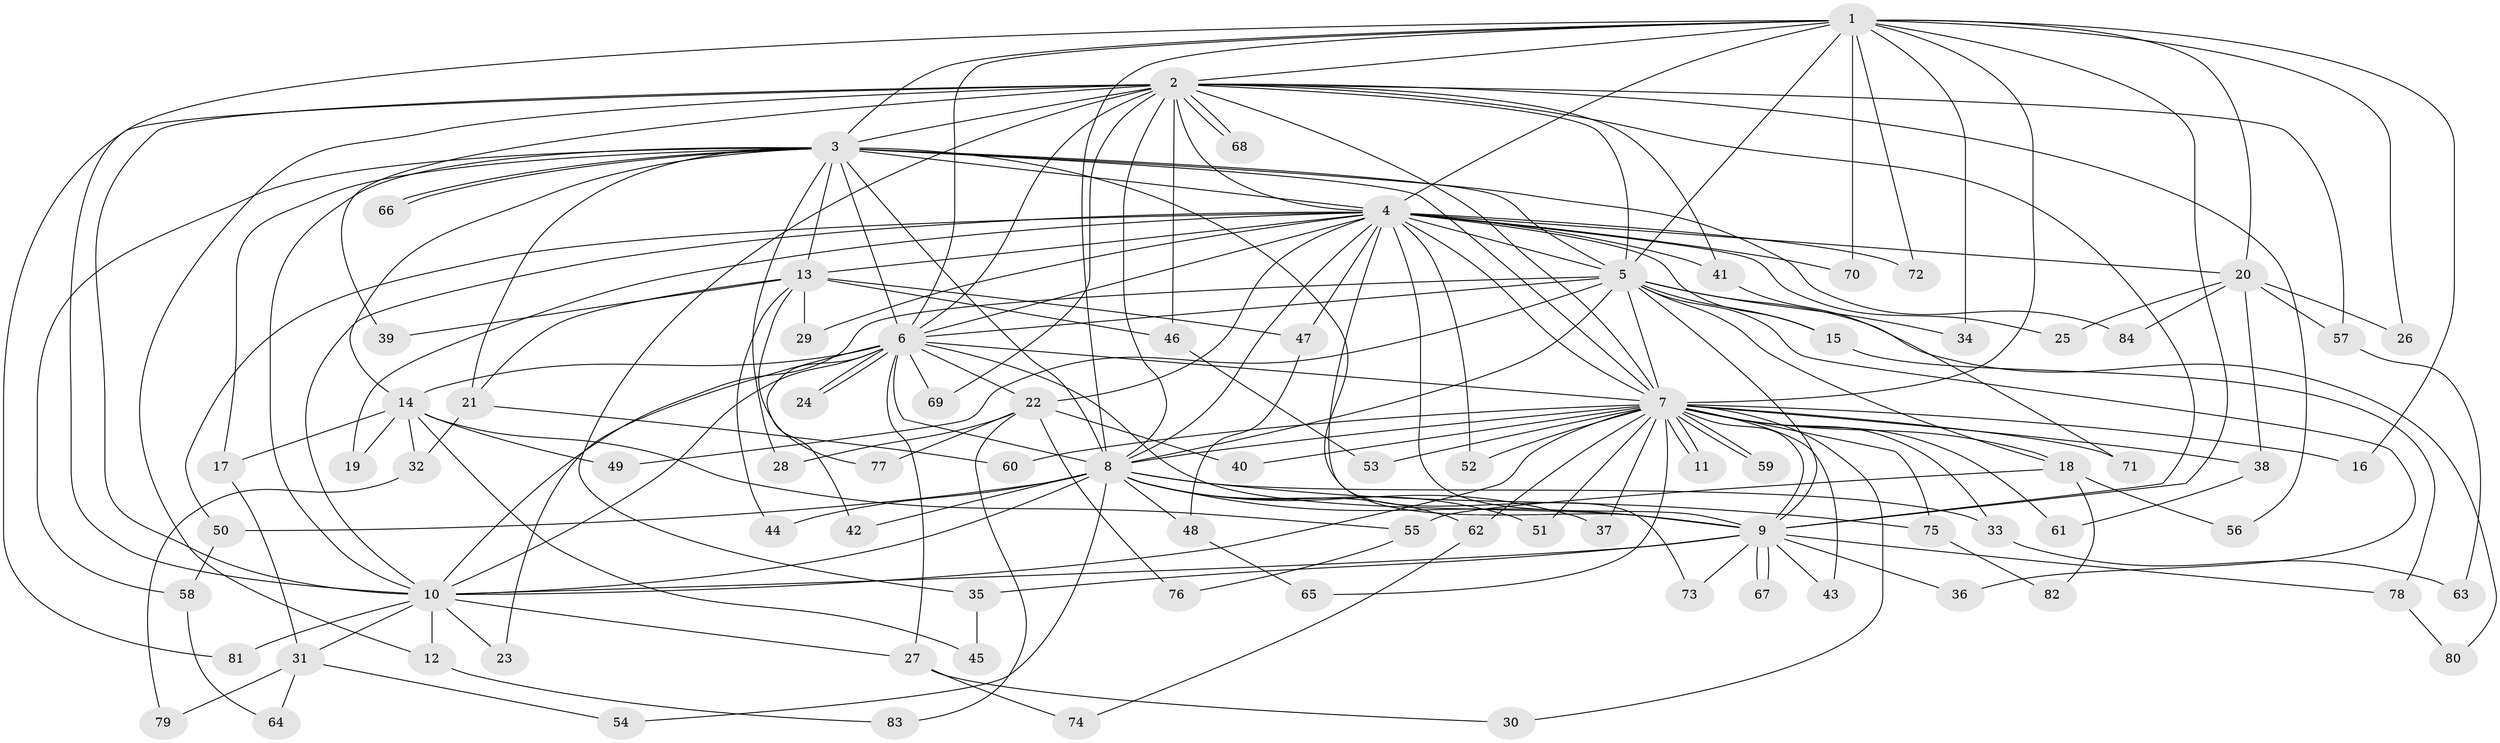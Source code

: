 // coarse degree distribution, {1: 0.2692307692307692, 10: 0.038461538461538464, 7: 0.038461538461538464, 17: 0.038461538461538464, 2: 0.07692307692307693, 8: 0.07692307692307693, 3: 0.07692307692307693, 13: 0.07692307692307693, 4: 0.11538461538461539, 11: 0.07692307692307693, 5: 0.038461538461538464, 6: 0.038461538461538464, 12: 0.038461538461538464}
// Generated by graph-tools (version 1.1) at 2025/36/03/04/25 23:36:25]
// undirected, 84 vertices, 193 edges
graph export_dot {
  node [color=gray90,style=filled];
  1;
  2;
  3;
  4;
  5;
  6;
  7;
  8;
  9;
  10;
  11;
  12;
  13;
  14;
  15;
  16;
  17;
  18;
  19;
  20;
  21;
  22;
  23;
  24;
  25;
  26;
  27;
  28;
  29;
  30;
  31;
  32;
  33;
  34;
  35;
  36;
  37;
  38;
  39;
  40;
  41;
  42;
  43;
  44;
  45;
  46;
  47;
  48;
  49;
  50;
  51;
  52;
  53;
  54;
  55;
  56;
  57;
  58;
  59;
  60;
  61;
  62;
  63;
  64;
  65;
  66;
  67;
  68;
  69;
  70;
  71;
  72;
  73;
  74;
  75;
  76;
  77;
  78;
  79;
  80;
  81;
  82;
  83;
  84;
  1 -- 2;
  1 -- 3;
  1 -- 4;
  1 -- 5;
  1 -- 6;
  1 -- 7;
  1 -- 8;
  1 -- 9;
  1 -- 10;
  1 -- 16;
  1 -- 20;
  1 -- 26;
  1 -- 34;
  1 -- 70;
  1 -- 72;
  2 -- 3;
  2 -- 4;
  2 -- 5;
  2 -- 6;
  2 -- 7;
  2 -- 8;
  2 -- 9;
  2 -- 10;
  2 -- 12;
  2 -- 35;
  2 -- 39;
  2 -- 41;
  2 -- 46;
  2 -- 56;
  2 -- 57;
  2 -- 68;
  2 -- 68;
  2 -- 69;
  2 -- 81;
  3 -- 4;
  3 -- 5;
  3 -- 6;
  3 -- 7;
  3 -- 8;
  3 -- 9;
  3 -- 10;
  3 -- 13;
  3 -- 14;
  3 -- 17;
  3 -- 21;
  3 -- 28;
  3 -- 58;
  3 -- 66;
  3 -- 66;
  3 -- 84;
  4 -- 5;
  4 -- 6;
  4 -- 7;
  4 -- 8;
  4 -- 9;
  4 -- 10;
  4 -- 13;
  4 -- 15;
  4 -- 19;
  4 -- 20;
  4 -- 22;
  4 -- 25;
  4 -- 29;
  4 -- 41;
  4 -- 47;
  4 -- 50;
  4 -- 52;
  4 -- 70;
  4 -- 72;
  4 -- 73;
  5 -- 6;
  5 -- 7;
  5 -- 8;
  5 -- 9;
  5 -- 10;
  5 -- 15;
  5 -- 18;
  5 -- 34;
  5 -- 36;
  5 -- 49;
  5 -- 80;
  6 -- 7;
  6 -- 8;
  6 -- 9;
  6 -- 10;
  6 -- 14;
  6 -- 22;
  6 -- 23;
  6 -- 24;
  6 -- 24;
  6 -- 27;
  6 -- 42;
  6 -- 69;
  7 -- 8;
  7 -- 9;
  7 -- 10;
  7 -- 11;
  7 -- 11;
  7 -- 16;
  7 -- 18;
  7 -- 30;
  7 -- 33;
  7 -- 37;
  7 -- 38;
  7 -- 40;
  7 -- 43;
  7 -- 51;
  7 -- 52;
  7 -- 53;
  7 -- 59;
  7 -- 59;
  7 -- 60;
  7 -- 61;
  7 -- 62;
  7 -- 65;
  7 -- 71;
  7 -- 75;
  8 -- 9;
  8 -- 10;
  8 -- 33;
  8 -- 37;
  8 -- 42;
  8 -- 44;
  8 -- 48;
  8 -- 50;
  8 -- 51;
  8 -- 54;
  8 -- 62;
  8 -- 75;
  9 -- 10;
  9 -- 35;
  9 -- 36;
  9 -- 43;
  9 -- 67;
  9 -- 67;
  9 -- 73;
  9 -- 78;
  10 -- 12;
  10 -- 23;
  10 -- 27;
  10 -- 31;
  10 -- 81;
  12 -- 83;
  13 -- 21;
  13 -- 29;
  13 -- 39;
  13 -- 44;
  13 -- 46;
  13 -- 47;
  13 -- 77;
  14 -- 17;
  14 -- 19;
  14 -- 32;
  14 -- 45;
  14 -- 49;
  14 -- 55;
  15 -- 78;
  17 -- 31;
  18 -- 55;
  18 -- 56;
  18 -- 82;
  20 -- 25;
  20 -- 26;
  20 -- 38;
  20 -- 57;
  20 -- 84;
  21 -- 32;
  21 -- 60;
  22 -- 28;
  22 -- 40;
  22 -- 76;
  22 -- 77;
  22 -- 83;
  27 -- 30;
  27 -- 74;
  31 -- 54;
  31 -- 64;
  31 -- 79;
  32 -- 79;
  33 -- 63;
  35 -- 45;
  38 -- 61;
  41 -- 71;
  46 -- 53;
  47 -- 48;
  48 -- 65;
  50 -- 58;
  55 -- 76;
  57 -- 63;
  58 -- 64;
  62 -- 74;
  75 -- 82;
  78 -- 80;
}
